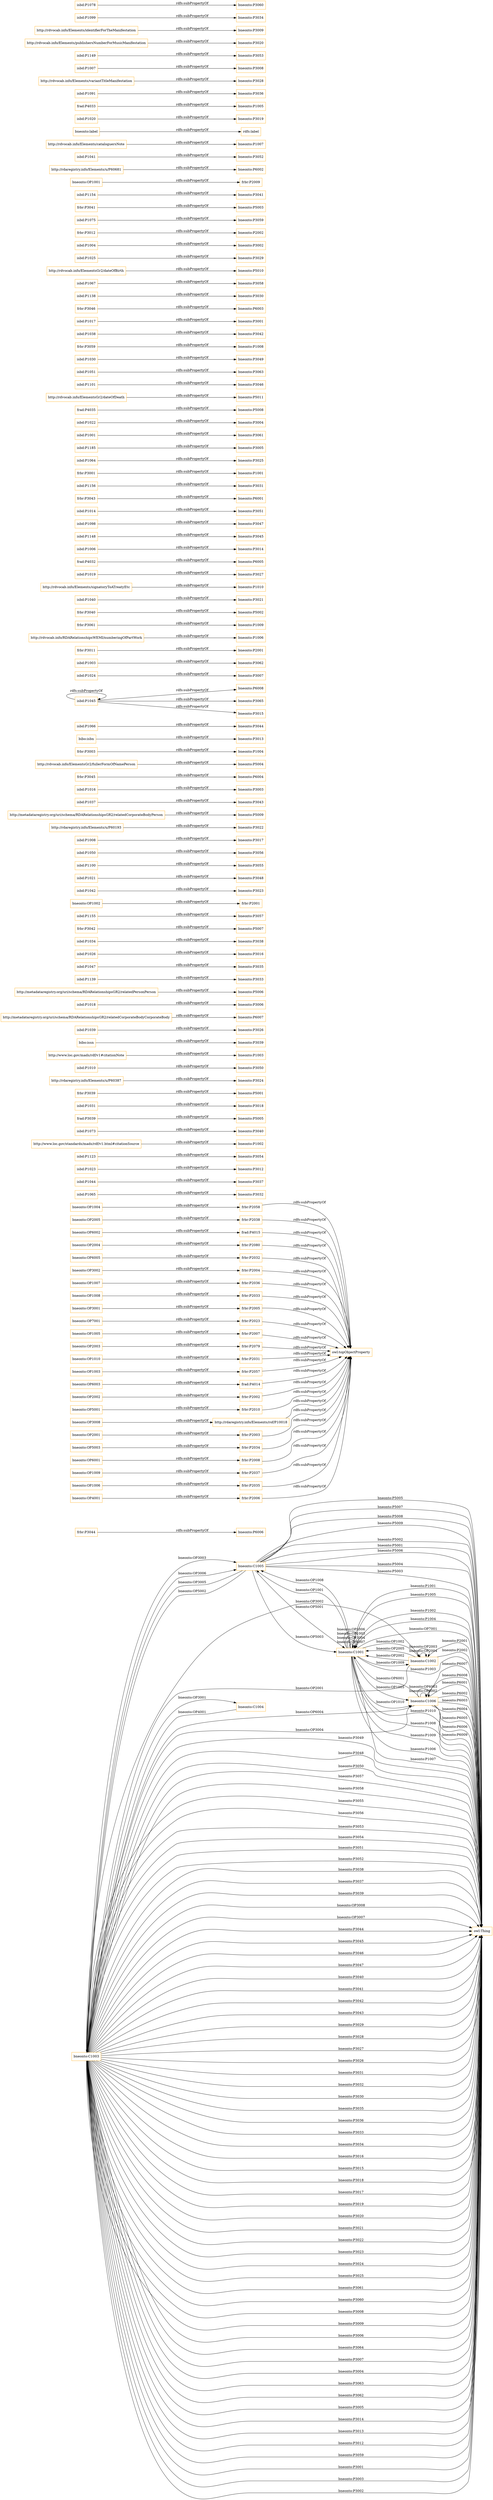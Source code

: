 digraph ar2dtool_diagram { 
rankdir=LR;
size="1501"
node [shape = rectangle, color="orange"]; "bneonto:C1003" "bneonto:C1001" "bneonto:C1005" "bneonto:C1002" "bneonto:C1006" "bneonto:C1004" ; /*classes style*/
	"frbr:P3044" -> "bneonto:P6006" [ label = "rdfs:subPropertyOf" ];
	"bneonto:OP1004" -> "frbr:P2058" [ label = "rdfs:subPropertyOf" ];
	"isbd:P1065" -> "bneonto:P3032" [ label = "rdfs:subPropertyOf" ];
	"isbd:P1044" -> "bneonto:P3037" [ label = "rdfs:subPropertyOf" ];
	"bneonto:OP2005" -> "frbr:P2038" [ label = "rdfs:subPropertyOf" ];
	"isbd:P1023" -> "bneonto:P3012" [ label = "rdfs:subPropertyOf" ];
	"frad:P4015" -> "owl:topObjectProperty" [ label = "rdfs:subPropertyOf" ];
	"frbr:P2080" -> "owl:topObjectProperty" [ label = "rdfs:subPropertyOf" ];
	"frbr:P2038" -> "owl:topObjectProperty" [ label = "rdfs:subPropertyOf" ];
	"isbd:P1123" -> "bneonto:P3054" [ label = "rdfs:subPropertyOf" ];
	"http://www.loc.gov/standards/mads/rdf/v1.html#citationSource" -> "bneonto:P1002" [ label = "rdfs:subPropertyOf" ];
	"isbd:P1073" -> "bneonto:P3040" [ label = "rdfs:subPropertyOf" ];
	"frad:P3039" -> "bneonto:P5005" [ label = "rdfs:subPropertyOf" ];
	"isbd:P1031" -> "bneonto:P3018" [ label = "rdfs:subPropertyOf" ];
	"frbr:P3039" -> "bneonto:P5001" [ label = "rdfs:subPropertyOf" ];
	"http://rdaregistry.info/Elements/u/P60387" -> "bneonto:P3024" [ label = "rdfs:subPropertyOf" ];
	"isbd:P1010" -> "bneonto:P3050" [ label = "rdfs:subPropertyOf" ];
	"http://www.loc.gov/mads/rdf/v1#citationNote" -> "bneonto:P1003" [ label = "rdfs:subPropertyOf" ];
	"bneonto:OP6005" -> "frbr:P2032" [ label = "rdfs:subPropertyOf" ];
	"bibo:issn" -> "bneonto:P3039" [ label = "rdfs:subPropertyOf" ];
	"frbr:P2004" -> "owl:topObjectProperty" [ label = "rdfs:subPropertyOf" ];
	"isbd:P1039" -> "bneonto:P3026" [ label = "rdfs:subPropertyOf" ];
	"http://metadataregistry.org/uri/schema/RDARelationshipsGR2/relatedCorporateBodyCorporateBody" -> "bneonto:P6007" [ label = "rdfs:subPropertyOf" ];
	"isbd:P1018" -> "bneonto:P3006" [ label = "rdfs:subPropertyOf" ];
	"http://metadataregistry.org/uri/schema/RDARelationshipsGR2/relatedPersonPerson" -> "bneonto:P5006" [ label = "rdfs:subPropertyOf" ];
	"bneonto:OP1007" -> "frbr:P2036" [ label = "rdfs:subPropertyOf" ];
	"frbr:P2033" -> "owl:topObjectProperty" [ label = "rdfs:subPropertyOf" ];
	"isbd:P1139" -> "bneonto:P3033" [ label = "rdfs:subPropertyOf" ];
	"bneonto:OP3001" -> "frbr:P2005" [ label = "rdfs:subPropertyOf" ];
	"isbd:P1047" -> "bneonto:P3035" [ label = "rdfs:subPropertyOf" ];
	"isbd:P1026" -> "bneonto:P3016" [ label = "rdfs:subPropertyOf" ];
	"isbd:P1034" -> "bneonto:P3038" [ label = "rdfs:subPropertyOf" ];
	"bneonto:OP7001" -> "frbr:P2023" [ label = "rdfs:subPropertyOf" ];
	"frbr:P3042" -> "bneonto:P5007" [ label = "rdfs:subPropertyOf" ];
	"isbd:P1155" -> "bneonto:P3057" [ label = "rdfs:subPropertyOf" ];
	"bneonto:OP1002" -> "frbr:P2001" [ label = "rdfs:subPropertyOf" ];
	"frbr:P2007" -> "owl:topObjectProperty" [ label = "rdfs:subPropertyOf" ];
	"isbd:P1042" -> "bneonto:P3023" [ label = "rdfs:subPropertyOf" ];
	"bneonto:OP2003" -> "frbr:P2079" [ label = "rdfs:subPropertyOf" ];
	"isbd:P1021" -> "bneonto:P3048" [ label = "rdfs:subPropertyOf" ];
	"bneonto:OP1010" -> "frbr:P2031" [ label = "rdfs:subPropertyOf" ];
	"frbr:P2057" -> "owl:topObjectProperty" [ label = "rdfs:subPropertyOf" ];
	"frbr:P2036" -> "owl:topObjectProperty" [ label = "rdfs:subPropertyOf" ];
	"isbd:P1100" -> "bneonto:P3055" [ label = "rdfs:subPropertyOf" ];
	"isbd:P1050" -> "bneonto:P3056" [ label = "rdfs:subPropertyOf" ];
	"isbd:P1008" -> "bneonto:P3017" [ label = "rdfs:subPropertyOf" ];
	"http://rdaregistry.info/Elements/u/P60193" -> "bneonto:P3022" [ label = "rdfs:subPropertyOf" ];
	"http://metadataregistry.org/uri/schema/RDARelationshipsGR2/relatedCorporateBodyPerson" -> "bneonto:P5009" [ label = "rdfs:subPropertyOf" ];
	"bneonto:OP6003" -> "frad:P4014" [ label = "rdfs:subPropertyOf" ];
	"frbr:P2023" -> "owl:topObjectProperty" [ label = "rdfs:subPropertyOf" ];
	"frbr:P2002" -> "owl:topObjectProperty" [ label = "rdfs:subPropertyOf" ];
	"isbd:P1037" -> "bneonto:P3043" [ label = "rdfs:subPropertyOf" ];
	"isbd:P1016" -> "bneonto:P3003" [ label = "rdfs:subPropertyOf" ];
	"frbr:P3045" -> "bneonto:P6004" [ label = "rdfs:subPropertyOf" ];
	"bneonto:OP1005" -> "frbr:P2007" [ label = "rdfs:subPropertyOf" ];
	"http://rdvocab.info/ElementsGr2/fullerFormOfNamePerson" -> "bneonto:P5004" [ label = "rdfs:subPropertyOf" ];
	"frbr:P3003" -> "bneonto:P1004" [ label = "rdfs:subPropertyOf" ];
	"bibo:isbn" -> "bneonto:P3013" [ label = "rdfs:subPropertyOf" ];
	"frbr:P2031" -> "owl:topObjectProperty" [ label = "rdfs:subPropertyOf" ];
	"frbr:P2010" -> "owl:topObjectProperty" [ label = "rdfs:subPropertyOf" ];
	"isbd:P1066" -> "bneonto:P3044" [ label = "rdfs:subPropertyOf" ];
	"isbd:P1045" -> "isbd:P1045" [ label = "rdfs:subPropertyOf" ];
	"isbd:P1045" -> "bneonto:P6008" [ label = "rdfs:subPropertyOf" ];
	"isbd:P1045" -> "bneonto:P3065" [ label = "rdfs:subPropertyOf" ];
	"isbd:P1045" -> "bneonto:P3015" [ label = "rdfs:subPropertyOf" ];
	"isbd:P1024" -> "bneonto:P3007" [ label = "rdfs:subPropertyOf" ];
	"isbd:P1003" -> "bneonto:P3062" [ label = "rdfs:subPropertyOf" ];
	"frbr:P3011" -> "bneonto:P2001" [ label = "rdfs:subPropertyOf" ];
	"http://rdvocab.info/RDARelationshipsWEMI/numberingOfPartWork" -> "bneonto:P1006" [ label = "rdfs:subPropertyOf" ];
	"frbr:P3061" -> "bneonto:P1009" [ label = "rdfs:subPropertyOf" ];
	"frbr:P3040" -> "bneonto:P5002" [ label = "rdfs:subPropertyOf" ];
	"http://rdaregistry.info/Elements/rof/P10018" -> "owl:topObjectProperty" [ label = "rdfs:subPropertyOf" ];
	"frbr:P2005" -> "owl:topObjectProperty" [ label = "rdfs:subPropertyOf" ];
	"isbd:P1040" -> "bneonto:P3021" [ label = "rdfs:subPropertyOf" ];
	"http://rdvocab.info/Elements/signatoryToATreatyEtc" -> "bneonto:P1010" [ label = "rdfs:subPropertyOf" ];
	"bneonto:OP2001" -> "frbr:P2003" [ label = "rdfs:subPropertyOf" ];
	"isbd:P1019" -> "bneonto:P3027" [ label = "rdfs:subPropertyOf" ];
	"frad:P4032" -> "bneonto:P6005" [ label = "rdfs:subPropertyOf" ];
	"bneonto:OP1008" -> "frbr:P2033" [ label = "rdfs:subPropertyOf" ];
	"frbr:P2034" -> "owl:topObjectProperty" [ label = "rdfs:subPropertyOf" ];
	"bneonto:OP3002" -> "frbr:P2004" [ label = "rdfs:subPropertyOf" ];
	"isbd:P1006" -> "bneonto:P3014" [ label = "rdfs:subPropertyOf" ];
	"bneonto:OP6001" -> "frbr:P2008" [ label = "rdfs:subPropertyOf" ];
	"isbd:P1148" -> "bneonto:P3045" [ label = "rdfs:subPropertyOf" ];
	"isbd:P1098" -> "bneonto:P3047" [ label = "rdfs:subPropertyOf" ];
	"isbd:P1014" -> "bneonto:P3051" [ label = "rdfs:subPropertyOf" ];
	"frbr:P3043" -> "bneonto:P6001" [ label = "rdfs:subPropertyOf" ];
	"isbd:P1156" -> "bneonto:P3031" [ label = "rdfs:subPropertyOf" ];
	"frbr:P3001" -> "bneonto:P1001" [ label = "rdfs:subPropertyOf" ];
	"bneonto:OP1003" -> "frbr:P2057" [ label = "rdfs:subPropertyOf" ];
	"frbr:P2008" -> "owl:topObjectProperty" [ label = "rdfs:subPropertyOf" ];
	"isbd:P1064" -> "bneonto:P3025" [ label = "rdfs:subPropertyOf" ];
	"isbd:P1185" -> "bneonto:P3005" [ label = "rdfs:subPropertyOf" ];
	"isbd:P1001" -> "bneonto:P3061" [ label = "rdfs:subPropertyOf" ];
	"bneonto:OP2004" -> "frbr:P2080" [ label = "rdfs:subPropertyOf" ];
	"isbd:P1022" -> "bneonto:P3004" [ label = "rdfs:subPropertyOf" ];
	"frad:P4035" -> "bneonto:P5008" [ label = "rdfs:subPropertyOf" ];
	"frad:P4014" -> "owl:topObjectProperty" [ label = "rdfs:subPropertyOf" ];
	"frbr:P2079" -> "owl:topObjectProperty" [ label = "rdfs:subPropertyOf" ];
	"http://rdvocab.info/ElementsGr2/dateOfDeath" -> "bneonto:P5011" [ label = "rdfs:subPropertyOf" ];
	"frbr:P2058" -> "owl:topObjectProperty" [ label = "rdfs:subPropertyOf" ];
	"frbr:P2037" -> "owl:topObjectProperty" [ label = "rdfs:subPropertyOf" ];
	"isbd:P1101" -> "bneonto:P3046" [ label = "rdfs:subPropertyOf" ];
	"bneonto:OP5003" -> "frbr:P2034" [ label = "rdfs:subPropertyOf" ];
	"isbd:P1051" -> "bneonto:P3063" [ label = "rdfs:subPropertyOf" ];
	"isbd:P1030" -> "bneonto:P3049" [ label = "rdfs:subPropertyOf" ];
	"frbr:P3059" -> "bneonto:P1008" [ label = "rdfs:subPropertyOf" ];
	"frbr:P2003" -> "owl:topObjectProperty" [ label = "rdfs:subPropertyOf" ];
	"isbd:P1038" -> "bneonto:P3042" [ label = "rdfs:subPropertyOf" ];
	"isbd:P1017" -> "bneonto:P3001" [ label = "rdfs:subPropertyOf" ];
	"frbr:P3046" -> "bneonto:P6003" [ label = "rdfs:subPropertyOf" ];
	"bneonto:OP1006" -> "frbr:P2035" [ label = "rdfs:subPropertyOf" ];
	"frbr:P2032" -> "owl:topObjectProperty" [ label = "rdfs:subPropertyOf" ];
	"isbd:P1138" -> "bneonto:P3030" [ label = "rdfs:subPropertyOf" ];
	"isbd:P1067" -> "bneonto:P3058" [ label = "rdfs:subPropertyOf" ];
	"http://rdvocab.info/ElementsGr2/dateOfBirth" -> "bneonto:P5010" [ label = "rdfs:subPropertyOf" ];
	"isbd:P1025" -> "bneonto:P3029" [ label = "rdfs:subPropertyOf" ];
	"isbd:P1004" -> "bneonto:P3002" [ label = "rdfs:subPropertyOf" ];
	"frbr:P3012" -> "bneonto:P2002" [ label = "rdfs:subPropertyOf" ];
	"bneonto:OP4001" -> "frbr:P2006" [ label = "rdfs:subPropertyOf" ];
	"bneonto:OP3008" -> "http://rdaregistry.info/Elements/rof/P10018" [ label = "rdfs:subPropertyOf" ];
	"isbd:P1075" -> "bneonto:P3059" [ label = "rdfs:subPropertyOf" ];
	"frbr:P3041" -> "bneonto:P5003" [ label = "rdfs:subPropertyOf" ];
	"isbd:P1154" -> "bneonto:P3041" [ label = "rdfs:subPropertyOf" ];
	"bneonto:OP1001" -> "frbr:P2009" [ label = "rdfs:subPropertyOf" ];
	"http://rdaregistry.info/Elements/u/P60681" -> "bneonto:P6002" [ label = "rdfs:subPropertyOf" ];
	"frbr:P2006" -> "owl:topObjectProperty" [ label = "rdfs:subPropertyOf" ];
	"isbd:P1041" -> "bneonto:P3052" [ label = "rdfs:subPropertyOf" ];
	"http://rdvocab.info/Elements/cataloguersNote" -> "bneonto:P1007" [ label = "rdfs:subPropertyOf" ];
	"bneonto:label" -> "rdfs:label" [ label = "rdfs:subPropertyOf" ];
	"bneonto:OP2002" -> "frbr:P2002" [ label = "rdfs:subPropertyOf" ];
	"isbd:P1020" -> "bneonto:P3019" [ label = "rdfs:subPropertyOf" ];
	"frad:P4033" -> "bneonto:P1005" [ label = "rdfs:subPropertyOf" ];
	"bneonto:OP1009" -> "frbr:P2037" [ label = "rdfs:subPropertyOf" ];
	"frbr:P2035" -> "owl:topObjectProperty" [ label = "rdfs:subPropertyOf" ];
	"bneonto:OP5001" -> "frbr:P2010" [ label = "rdfs:subPropertyOf" ];
	"isbd:P1091" -> "bneonto:P3036" [ label = "rdfs:subPropertyOf" ];
	"http://rdvocab.info/Elements/variantTitleManifestation" -> "bneonto:P3028" [ label = "rdfs:subPropertyOf" ];
	"isbd:P1007" -> "bneonto:P3008" [ label = "rdfs:subPropertyOf" ];
	"bneonto:OP6002" -> "frad:P4015" [ label = "rdfs:subPropertyOf" ];
	"isbd:P1149" -> "bneonto:P3053" [ label = "rdfs:subPropertyOf" ];
	"http://rdvocab.info/Elements/publishersNumberForMusicManifestation" -> "bneonto:P3020" [ label = "rdfs:subPropertyOf" ];
	"http://rdvocab.info/Elements/identifierForTheManifestation" -> "bneonto:P3009" [ label = "rdfs:subPropertyOf" ];
	"isbd:P1099" -> "bneonto:P3034" [ label = "rdfs:subPropertyOf" ];
	"isbd:P1078" -> "bneonto:P3060" [ label = "rdfs:subPropertyOf" ];
	"bneonto:C1003" -> "owl:Thing" [ label = "bneonto:P3049" ];
	"bneonto:C1003" -> "owl:Thing" [ label = "bneonto:P3048" ];
	"bneonto:C1001" -> "owl:Thing" [ label = "bneonto:P1010" ];
	"bneonto:C1001" -> "owl:Thing" [ label = "bneonto:P1008" ];
	"bneonto:C1001" -> "owl:Thing" [ label = "bneonto:P1009" ];
	"bneonto:C1003" -> "owl:Thing" [ label = "bneonto:P3050" ];
	"bneonto:C1001" -> "owl:Thing" [ label = "bneonto:P1006" ];
	"bneonto:C1001" -> "owl:Thing" [ label = "bneonto:P1007" ];
	"bneonto:C1001" -> "owl:Thing" [ label = "bneonto:P1004" ];
	"bneonto:C1001" -> "owl:Thing" [ label = "bneonto:P1005" ];
	"bneonto:C1001" -> "owl:Thing" [ label = "bneonto:P1002" ];
	"bneonto:C1001" -> "owl:Thing" [ label = "bneonto:P1003" ];
	"bneonto:C1003" -> "owl:Thing" [ label = "bneonto:P3057" ];
	"bneonto:C1003" -> "owl:Thing" [ label = "bneonto:P3058" ];
	"bneonto:C1003" -> "owl:Thing" [ label = "bneonto:P3055" ];
	"bneonto:C1003" -> "owl:Thing" [ label = "bneonto:P3056" ];
	"bneonto:C1003" -> "owl:Thing" [ label = "bneonto:P3053" ];
	"bneonto:C1003" -> "owl:Thing" [ label = "bneonto:P3054" ];
	"bneonto:C1003" -> "owl:Thing" [ label = "bneonto:P3051" ];
	"bneonto:C1003" -> "owl:Thing" [ label = "bneonto:P3052" ];
	"bneonto:C1003" -> "owl:Thing" [ label = "bneonto:P3038" ];
	"bneonto:C1003" -> "owl:Thing" [ label = "bneonto:P3037" ];
	"bneonto:C1003" -> "owl:Thing" [ label = "bneonto:P3039" ];
	"bneonto:C1001" -> "owl:Thing" [ label = "bneonto:OP7001" ];
	"bneonto:C1003" -> "bneonto:C1002" [ label = "bneonto:OP3002" ];
	"bneonto:C1003" -> "bneonto:C1004" [ label = "bneonto:OP3001" ];
	"bneonto:C1001" -> "owl:Thing" [ label = "bneonto:P1001" ];
	"bneonto:C1003" -> "bneonto:C1006" [ label = "bneonto:OP3004" ];
	"bneonto:C1003" -> "bneonto:C1005" [ label = "bneonto:OP3003" ];
	"bneonto:C1003" -> "bneonto:C1005" [ label = "bneonto:OP3006" ];
	"bneonto:C1006" -> "owl:Thing" [ label = "bneonto:P6009" ];
	"bneonto:C1005" -> "bneonto:C1003" [ label = "bneonto:OP3005" ];
	"bneonto:C1003" -> "owl:Thing" [ label = "bneonto:OP3008" ];
	"bneonto:C1006" -> "owl:Thing" [ label = "bneonto:P6007" ];
	"bneonto:C1006" -> "owl:Thing" [ label = "bneonto:P6008" ];
	"bneonto:C1003" -> "owl:Thing" [ label = "bneonto:OP3007" ];
	"bneonto:C1003" -> "owl:Thing" [ label = "bneonto:P3044" ];
	"bneonto:C1003" -> "owl:Thing" [ label = "bneonto:P3045" ];
	"bneonto:C1003" -> "owl:Thing" [ label = "bneonto:P3046" ];
	"bneonto:C1002" -> "bneonto:C1001" [ label = "bneonto:OP2005" ];
	"bneonto:C1002" -> "bneonto:C1002" [ label = "bneonto:OP2004" ];
	"bneonto:C1003" -> "owl:Thing" [ label = "bneonto:P3047" ];
	"bneonto:C1002" -> "bneonto:C1002" [ label = "bneonto:OP2003" ];
	"bneonto:C1003" -> "owl:Thing" [ label = "bneonto:P3040" ];
	"bneonto:C1002" -> "bneonto:C1001" [ label = "bneonto:OP2002" ];
	"bneonto:C1003" -> "owl:Thing" [ label = "bneonto:P3041" ];
	"bneonto:C1003" -> "owl:Thing" [ label = "bneonto:P3042" ];
	"bneonto:C1002" -> "bneonto:C1003" [ label = "bneonto:OP2001" ];
	"bneonto:C1003" -> "owl:Thing" [ label = "bneonto:P3043" ];
	"bneonto:C1003" -> "owl:Thing" [ label = "bneonto:P3029" ];
	"bneonto:C1003" -> "owl:Thing" [ label = "bneonto:P3028" ];
	"bneonto:C1003" -> "owl:Thing" [ label = "bneonto:P3027" ];
	"bneonto:C1003" -> "owl:Thing" [ label = "bneonto:P3026" ];
	"bneonto:C1005" -> "owl:Thing" [ label = "bneonto:P5005" ];
	"bneonto:C1005" -> "owl:Thing" [ label = "bneonto:P5004" ];
	"bneonto:C1005" -> "owl:Thing" [ label = "bneonto:P5003" ];
	"bneonto:C1005" -> "owl:Thing" [ label = "bneonto:P5002" ];
	"bneonto:C1004" -> "bneonto:C1003" [ label = "bneonto:OP4001" ];
	"bneonto:C1005" -> "owl:Thing" [ label = "bneonto:P5001" ];
	"bneonto:C1003" -> "owl:Thing" [ label = "bneonto:P3031" ];
	"bneonto:C1003" -> "owl:Thing" [ label = "bneonto:P3032" ];
	"bneonto:C1003" -> "owl:Thing" [ label = "bneonto:P3030" ];
	"bneonto:C1003" -> "owl:Thing" [ label = "bneonto:P3035" ];
	"bneonto:C1003" -> "owl:Thing" [ label = "bneonto:P3036" ];
	"bneonto:C1003" -> "owl:Thing" [ label = "bneonto:P3033" ];
	"bneonto:C1003" -> "owl:Thing" [ label = "bneonto:P3034" ];
	"bneonto:C1003" -> "owl:Thing" [ label = "bneonto:P3016" ];
	"bneonto:C1003" -> "owl:Thing" [ label = "bneonto:P3015" ];
	"bneonto:C1003" -> "owl:Thing" [ label = "bneonto:P3018" ];
	"bneonto:C1003" -> "owl:Thing" [ label = "bneonto:P3017" ];
	"bneonto:C1003" -> "owl:Thing" [ label = "bneonto:P3019" ];
	"bneonto:C1005" -> "owl:Thing" [ label = "bneonto:P5006" ];
	"bneonto:C1005" -> "owl:Thing" [ label = "bneonto:P5007" ];
	"bneonto:C1005" -> "owl:Thing" [ label = "bneonto:P5008" ];
	"bneonto:C1005" -> "owl:Thing" [ label = "bneonto:P5009" ];
	"bneonto:C1003" -> "owl:Thing" [ label = "bneonto:P3020" ];
	"bneonto:C1003" -> "owl:Thing" [ label = "bneonto:P3021" ];
	"bneonto:C1003" -> "owl:Thing" [ label = "bneonto:P3022" ];
	"bneonto:C1003" -> "owl:Thing" [ label = "bneonto:P3023" ];
	"bneonto:C1003" -> "owl:Thing" [ label = "bneonto:P3024" ];
	"bneonto:C1003" -> "owl:Thing" [ label = "bneonto:P3025" ];
	"bneonto:C1003" -> "owl:Thing" [ label = "bneonto:P3061" ];
	"bneonto:C1003" -> "owl:Thing" [ label = "bneonto:P3060" ];
	"bneonto:C1003" -> "owl:Thing" [ label = "bneonto:P3008" ];
	"bneonto:C1003" -> "owl:Thing" [ label = "bneonto:P3009" ];
	"bneonto:C1003" -> "owl:Thing" [ label = "bneonto:P3006" ];
	"bneonto:C1003" -> "owl:Thing" [ label = "bneonto:P3064" ];
	"bneonto:C1003" -> "owl:Thing" [ label = "bneonto:P3007" ];
	"bneonto:C1003" -> "owl:Thing" [ label = "bneonto:P3004" ];
	"bneonto:C1003" -> "owl:Thing" [ label = "bneonto:P3063" ];
	"bneonto:C1003" -> "owl:Thing" [ label = "bneonto:P3062" ];
	"bneonto:C1003" -> "owl:Thing" [ label = "bneonto:P3005" ];
	"bneonto:C1003" -> "owl:Thing" [ label = "bneonto:P3014" ];
	"bneonto:C1003" -> "owl:Thing" [ label = "bneonto:P3013" ];
	"bneonto:C1003" -> "owl:Thing" [ label = "bneonto:P3012" ];
	"bneonto:C1001" -> "bneonto:C1005" [ label = "bneonto:OP1008" ];
	"bneonto:C1001" -> "bneonto:C1001" [ label = "bneonto:OP1007" ];
	"bneonto:C1003" -> "owl:Thing" [ label = "bneonto:P3059" ];
	"bneonto:C1001" -> "bneonto:C1002" [ label = "bneonto:OP1009" ];
	"bneonto:C1001" -> "bneonto:C1001" [ label = "bneonto:OP1004" ];
	"bneonto:C1001" -> "bneonto:C1001" [ label = "bneonto:OP1003" ];
	"bneonto:C1001" -> "bneonto:C1001" [ label = "bneonto:OP1006" ];
	"bneonto:C1001" -> "bneonto:C1006" [ label = "bneonto:OP1005" ];
	"bneonto:C1001" -> "bneonto:C1002" [ label = "bneonto:OP1002" ];
	"bneonto:C1001" -> "bneonto:C1005" [ label = "bneonto:OP1001" ];
	"bneonto:C1005" -> "bneonto:C1001" [ label = "bneonto:OP5001" ];
	"bneonto:C1005" -> "bneonto:C1003" [ label = "bneonto:OP5002" ];
	"bneonto:C1003" -> "owl:Thing" [ label = "bneonto:P3001" ];
	"bneonto:C1003" -> "owl:Thing" [ label = "bneonto:P3003" ];
	"bneonto:C1003" -> "owl:Thing" [ label = "bneonto:P3002" ];
	"bneonto:C1005" -> "bneonto:C1001" [ label = "bneonto:OP5003" ];
	"bneonto:C1006" -> "owl:Thing" [ label = "bneonto:P6001" ];
	"bneonto:C1006" -> "owl:Thing" [ label = "bneonto:P6002" ];
	"bneonto:C1006" -> "owl:Thing" [ label = "bneonto:P6003" ];
	"bneonto:C1006" -> "owl:Thing" [ label = "bneonto:P6004" ];
	"bneonto:C1006" -> "owl:Thing" [ label = "bneonto:P6005" ];
	"bneonto:C1006" -> "owl:Thing" [ label = "bneonto:P6006" ];
	"bneonto:C1006" -> "bneonto:C1003" [ label = "bneonto:OP6004" ];
	"bneonto:C1002" -> "owl:Thing" [ label = "bneonto:P2001" ];
	"bneonto:C1002" -> "owl:Thing" [ label = "bneonto:P2002" ];
	"bneonto:C1006" -> "bneonto:C1001" [ label = "bneonto:OP6001" ];
	"bneonto:C1006" -> "bneonto:C1006" [ label = "bneonto:OP6002" ];
	"bneonto:C1006" -> "bneonto:C1006" [ label = "bneonto:OP6003" ];
	"bneonto:C1001" -> "bneonto:C1006" [ label = "bneonto:OP1010" ];

}
